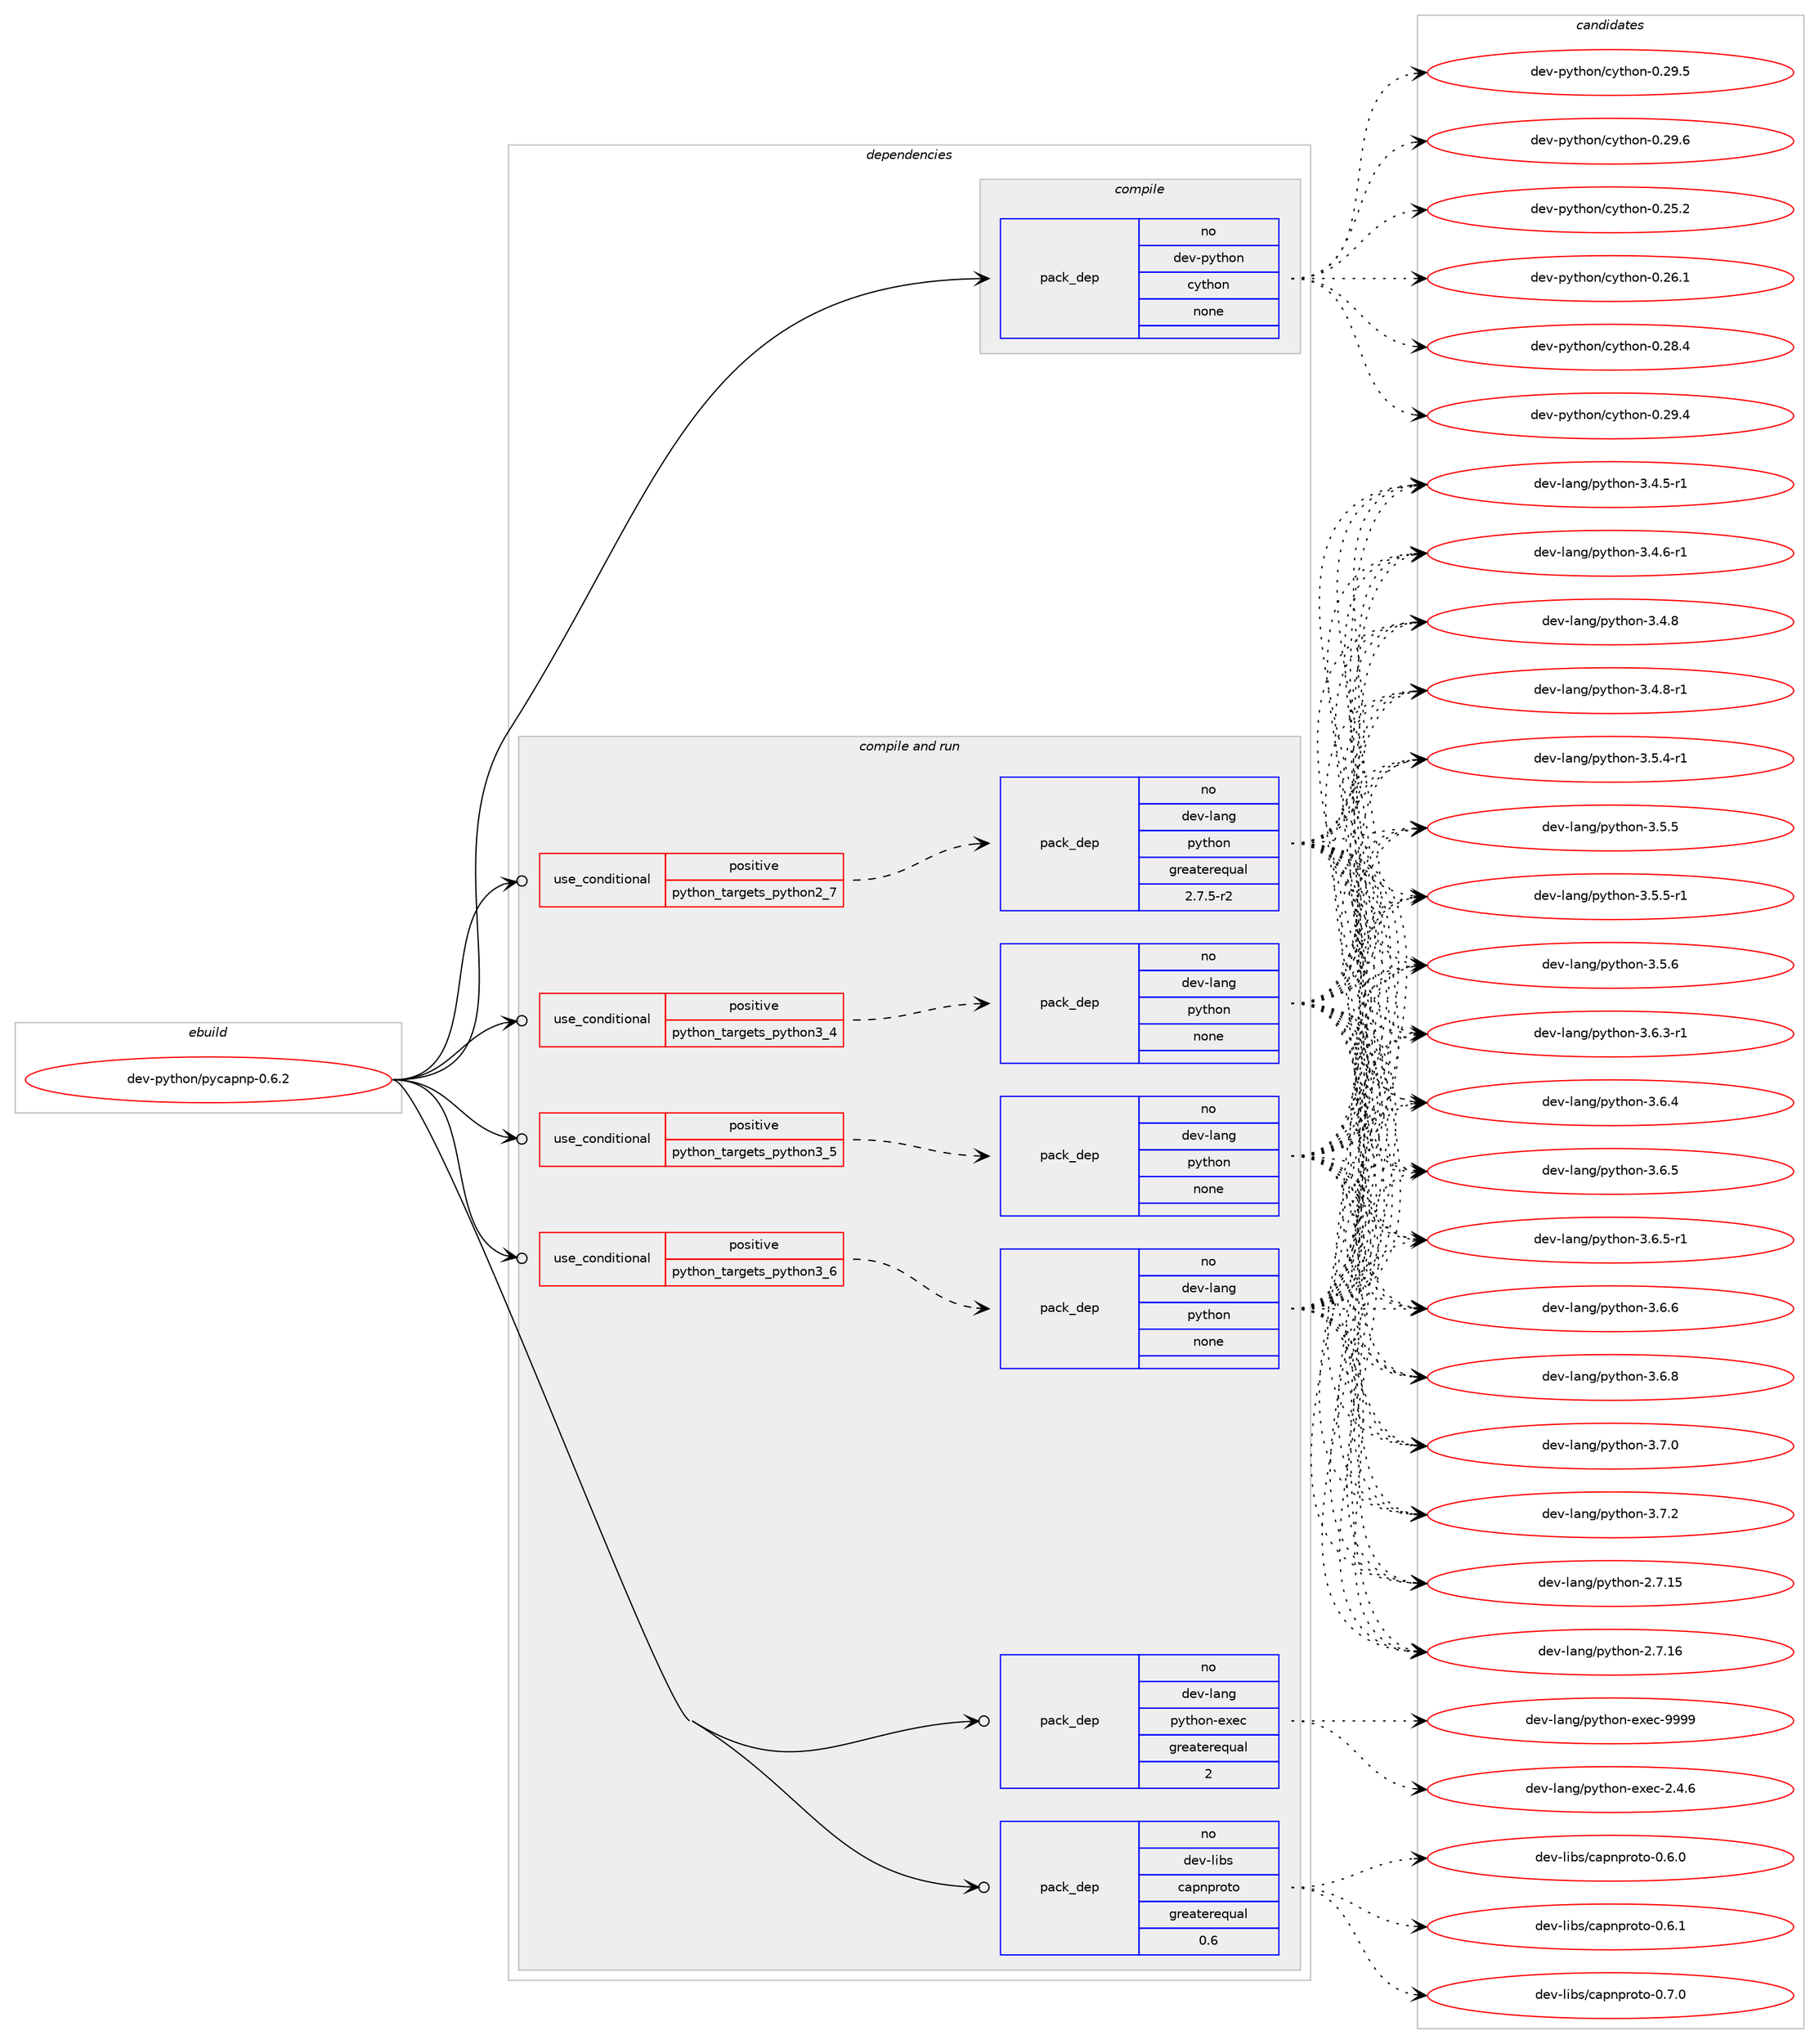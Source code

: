 digraph prolog {

# *************
# Graph options
# *************

newrank=true;
concentrate=true;
compound=true;
graph [rankdir=LR,fontname=Helvetica,fontsize=10,ranksep=1.5];#, ranksep=2.5, nodesep=0.2];
edge  [arrowhead=vee];
node  [fontname=Helvetica,fontsize=10];

# **********
# The ebuild
# **********

subgraph cluster_leftcol {
color=gray;
rank=same;
label=<<i>ebuild</i>>;
id [label="dev-python/pycapnp-0.6.2", color=red, width=4, href="../dev-python/pycapnp-0.6.2.svg"];
}

# ****************
# The dependencies
# ****************

subgraph cluster_midcol {
color=gray;
label=<<i>dependencies</i>>;
subgraph cluster_compile {
fillcolor="#eeeeee";
style=filled;
label=<<i>compile</i>>;
subgraph pack1024303 {
dependency1427945 [label=<<TABLE BORDER="0" CELLBORDER="1" CELLSPACING="0" CELLPADDING="4" WIDTH="220"><TR><TD ROWSPAN="6" CELLPADDING="30">pack_dep</TD></TR><TR><TD WIDTH="110">no</TD></TR><TR><TD>dev-python</TD></TR><TR><TD>cython</TD></TR><TR><TD>none</TD></TR><TR><TD></TD></TR></TABLE>>, shape=none, color=blue];
}
id:e -> dependency1427945:w [weight=20,style="solid",arrowhead="vee"];
}
subgraph cluster_compileandrun {
fillcolor="#eeeeee";
style=filled;
label=<<i>compile and run</i>>;
subgraph cond380328 {
dependency1427946 [label=<<TABLE BORDER="0" CELLBORDER="1" CELLSPACING="0" CELLPADDING="4"><TR><TD ROWSPAN="3" CELLPADDING="10">use_conditional</TD></TR><TR><TD>positive</TD></TR><TR><TD>python_targets_python2_7</TD></TR></TABLE>>, shape=none, color=red];
subgraph pack1024304 {
dependency1427947 [label=<<TABLE BORDER="0" CELLBORDER="1" CELLSPACING="0" CELLPADDING="4" WIDTH="220"><TR><TD ROWSPAN="6" CELLPADDING="30">pack_dep</TD></TR><TR><TD WIDTH="110">no</TD></TR><TR><TD>dev-lang</TD></TR><TR><TD>python</TD></TR><TR><TD>greaterequal</TD></TR><TR><TD>2.7.5-r2</TD></TR></TABLE>>, shape=none, color=blue];
}
dependency1427946:e -> dependency1427947:w [weight=20,style="dashed",arrowhead="vee"];
}
id:e -> dependency1427946:w [weight=20,style="solid",arrowhead="odotvee"];
subgraph cond380329 {
dependency1427948 [label=<<TABLE BORDER="0" CELLBORDER="1" CELLSPACING="0" CELLPADDING="4"><TR><TD ROWSPAN="3" CELLPADDING="10">use_conditional</TD></TR><TR><TD>positive</TD></TR><TR><TD>python_targets_python3_4</TD></TR></TABLE>>, shape=none, color=red];
subgraph pack1024305 {
dependency1427949 [label=<<TABLE BORDER="0" CELLBORDER="1" CELLSPACING="0" CELLPADDING="4" WIDTH="220"><TR><TD ROWSPAN="6" CELLPADDING="30">pack_dep</TD></TR><TR><TD WIDTH="110">no</TD></TR><TR><TD>dev-lang</TD></TR><TR><TD>python</TD></TR><TR><TD>none</TD></TR><TR><TD></TD></TR></TABLE>>, shape=none, color=blue];
}
dependency1427948:e -> dependency1427949:w [weight=20,style="dashed",arrowhead="vee"];
}
id:e -> dependency1427948:w [weight=20,style="solid",arrowhead="odotvee"];
subgraph cond380330 {
dependency1427950 [label=<<TABLE BORDER="0" CELLBORDER="1" CELLSPACING="0" CELLPADDING="4"><TR><TD ROWSPAN="3" CELLPADDING="10">use_conditional</TD></TR><TR><TD>positive</TD></TR><TR><TD>python_targets_python3_5</TD></TR></TABLE>>, shape=none, color=red];
subgraph pack1024306 {
dependency1427951 [label=<<TABLE BORDER="0" CELLBORDER="1" CELLSPACING="0" CELLPADDING="4" WIDTH="220"><TR><TD ROWSPAN="6" CELLPADDING="30">pack_dep</TD></TR><TR><TD WIDTH="110">no</TD></TR><TR><TD>dev-lang</TD></TR><TR><TD>python</TD></TR><TR><TD>none</TD></TR><TR><TD></TD></TR></TABLE>>, shape=none, color=blue];
}
dependency1427950:e -> dependency1427951:w [weight=20,style="dashed",arrowhead="vee"];
}
id:e -> dependency1427950:w [weight=20,style="solid",arrowhead="odotvee"];
subgraph cond380331 {
dependency1427952 [label=<<TABLE BORDER="0" CELLBORDER="1" CELLSPACING="0" CELLPADDING="4"><TR><TD ROWSPAN="3" CELLPADDING="10">use_conditional</TD></TR><TR><TD>positive</TD></TR><TR><TD>python_targets_python3_6</TD></TR></TABLE>>, shape=none, color=red];
subgraph pack1024307 {
dependency1427953 [label=<<TABLE BORDER="0" CELLBORDER="1" CELLSPACING="0" CELLPADDING="4" WIDTH="220"><TR><TD ROWSPAN="6" CELLPADDING="30">pack_dep</TD></TR><TR><TD WIDTH="110">no</TD></TR><TR><TD>dev-lang</TD></TR><TR><TD>python</TD></TR><TR><TD>none</TD></TR><TR><TD></TD></TR></TABLE>>, shape=none, color=blue];
}
dependency1427952:e -> dependency1427953:w [weight=20,style="dashed",arrowhead="vee"];
}
id:e -> dependency1427952:w [weight=20,style="solid",arrowhead="odotvee"];
subgraph pack1024308 {
dependency1427954 [label=<<TABLE BORDER="0" CELLBORDER="1" CELLSPACING="0" CELLPADDING="4" WIDTH="220"><TR><TD ROWSPAN="6" CELLPADDING="30">pack_dep</TD></TR><TR><TD WIDTH="110">no</TD></TR><TR><TD>dev-lang</TD></TR><TR><TD>python-exec</TD></TR><TR><TD>greaterequal</TD></TR><TR><TD>2</TD></TR></TABLE>>, shape=none, color=blue];
}
id:e -> dependency1427954:w [weight=20,style="solid",arrowhead="odotvee"];
subgraph pack1024309 {
dependency1427955 [label=<<TABLE BORDER="0" CELLBORDER="1" CELLSPACING="0" CELLPADDING="4" WIDTH="220"><TR><TD ROWSPAN="6" CELLPADDING="30">pack_dep</TD></TR><TR><TD WIDTH="110">no</TD></TR><TR><TD>dev-libs</TD></TR><TR><TD>capnproto</TD></TR><TR><TD>greaterequal</TD></TR><TR><TD>0.6</TD></TR></TABLE>>, shape=none, color=blue];
}
id:e -> dependency1427955:w [weight=20,style="solid",arrowhead="odotvee"];
}
subgraph cluster_run {
fillcolor="#eeeeee";
style=filled;
label=<<i>run</i>>;
}
}

# **************
# The candidates
# **************

subgraph cluster_choices {
rank=same;
color=gray;
label=<<i>candidates</i>>;

subgraph choice1024303 {
color=black;
nodesep=1;
choice10010111845112121116104111110479912111610411111045484650534650 [label="dev-python/cython-0.25.2", color=red, width=4,href="../dev-python/cython-0.25.2.svg"];
choice10010111845112121116104111110479912111610411111045484650544649 [label="dev-python/cython-0.26.1", color=red, width=4,href="../dev-python/cython-0.26.1.svg"];
choice10010111845112121116104111110479912111610411111045484650564652 [label="dev-python/cython-0.28.4", color=red, width=4,href="../dev-python/cython-0.28.4.svg"];
choice10010111845112121116104111110479912111610411111045484650574652 [label="dev-python/cython-0.29.4", color=red, width=4,href="../dev-python/cython-0.29.4.svg"];
choice10010111845112121116104111110479912111610411111045484650574653 [label="dev-python/cython-0.29.5", color=red, width=4,href="../dev-python/cython-0.29.5.svg"];
choice10010111845112121116104111110479912111610411111045484650574654 [label="dev-python/cython-0.29.6", color=red, width=4,href="../dev-python/cython-0.29.6.svg"];
dependency1427945:e -> choice10010111845112121116104111110479912111610411111045484650534650:w [style=dotted,weight="100"];
dependency1427945:e -> choice10010111845112121116104111110479912111610411111045484650544649:w [style=dotted,weight="100"];
dependency1427945:e -> choice10010111845112121116104111110479912111610411111045484650564652:w [style=dotted,weight="100"];
dependency1427945:e -> choice10010111845112121116104111110479912111610411111045484650574652:w [style=dotted,weight="100"];
dependency1427945:e -> choice10010111845112121116104111110479912111610411111045484650574653:w [style=dotted,weight="100"];
dependency1427945:e -> choice10010111845112121116104111110479912111610411111045484650574654:w [style=dotted,weight="100"];
}
subgraph choice1024304 {
color=black;
nodesep=1;
choice10010111845108971101034711212111610411111045504655464953 [label="dev-lang/python-2.7.15", color=red, width=4,href="../dev-lang/python-2.7.15.svg"];
choice10010111845108971101034711212111610411111045504655464954 [label="dev-lang/python-2.7.16", color=red, width=4,href="../dev-lang/python-2.7.16.svg"];
choice1001011184510897110103471121211161041111104551465246534511449 [label="dev-lang/python-3.4.5-r1", color=red, width=4,href="../dev-lang/python-3.4.5-r1.svg"];
choice1001011184510897110103471121211161041111104551465246544511449 [label="dev-lang/python-3.4.6-r1", color=red, width=4,href="../dev-lang/python-3.4.6-r1.svg"];
choice100101118451089711010347112121116104111110455146524656 [label="dev-lang/python-3.4.8", color=red, width=4,href="../dev-lang/python-3.4.8.svg"];
choice1001011184510897110103471121211161041111104551465246564511449 [label="dev-lang/python-3.4.8-r1", color=red, width=4,href="../dev-lang/python-3.4.8-r1.svg"];
choice1001011184510897110103471121211161041111104551465346524511449 [label="dev-lang/python-3.5.4-r1", color=red, width=4,href="../dev-lang/python-3.5.4-r1.svg"];
choice100101118451089711010347112121116104111110455146534653 [label="dev-lang/python-3.5.5", color=red, width=4,href="../dev-lang/python-3.5.5.svg"];
choice1001011184510897110103471121211161041111104551465346534511449 [label="dev-lang/python-3.5.5-r1", color=red, width=4,href="../dev-lang/python-3.5.5-r1.svg"];
choice100101118451089711010347112121116104111110455146534654 [label="dev-lang/python-3.5.6", color=red, width=4,href="../dev-lang/python-3.5.6.svg"];
choice1001011184510897110103471121211161041111104551465446514511449 [label="dev-lang/python-3.6.3-r1", color=red, width=4,href="../dev-lang/python-3.6.3-r1.svg"];
choice100101118451089711010347112121116104111110455146544652 [label="dev-lang/python-3.6.4", color=red, width=4,href="../dev-lang/python-3.6.4.svg"];
choice100101118451089711010347112121116104111110455146544653 [label="dev-lang/python-3.6.5", color=red, width=4,href="../dev-lang/python-3.6.5.svg"];
choice1001011184510897110103471121211161041111104551465446534511449 [label="dev-lang/python-3.6.5-r1", color=red, width=4,href="../dev-lang/python-3.6.5-r1.svg"];
choice100101118451089711010347112121116104111110455146544654 [label="dev-lang/python-3.6.6", color=red, width=4,href="../dev-lang/python-3.6.6.svg"];
choice100101118451089711010347112121116104111110455146544656 [label="dev-lang/python-3.6.8", color=red, width=4,href="../dev-lang/python-3.6.8.svg"];
choice100101118451089711010347112121116104111110455146554648 [label="dev-lang/python-3.7.0", color=red, width=4,href="../dev-lang/python-3.7.0.svg"];
choice100101118451089711010347112121116104111110455146554650 [label="dev-lang/python-3.7.2", color=red, width=4,href="../dev-lang/python-3.7.2.svg"];
dependency1427947:e -> choice10010111845108971101034711212111610411111045504655464953:w [style=dotted,weight="100"];
dependency1427947:e -> choice10010111845108971101034711212111610411111045504655464954:w [style=dotted,weight="100"];
dependency1427947:e -> choice1001011184510897110103471121211161041111104551465246534511449:w [style=dotted,weight="100"];
dependency1427947:e -> choice1001011184510897110103471121211161041111104551465246544511449:w [style=dotted,weight="100"];
dependency1427947:e -> choice100101118451089711010347112121116104111110455146524656:w [style=dotted,weight="100"];
dependency1427947:e -> choice1001011184510897110103471121211161041111104551465246564511449:w [style=dotted,weight="100"];
dependency1427947:e -> choice1001011184510897110103471121211161041111104551465346524511449:w [style=dotted,weight="100"];
dependency1427947:e -> choice100101118451089711010347112121116104111110455146534653:w [style=dotted,weight="100"];
dependency1427947:e -> choice1001011184510897110103471121211161041111104551465346534511449:w [style=dotted,weight="100"];
dependency1427947:e -> choice100101118451089711010347112121116104111110455146534654:w [style=dotted,weight="100"];
dependency1427947:e -> choice1001011184510897110103471121211161041111104551465446514511449:w [style=dotted,weight="100"];
dependency1427947:e -> choice100101118451089711010347112121116104111110455146544652:w [style=dotted,weight="100"];
dependency1427947:e -> choice100101118451089711010347112121116104111110455146544653:w [style=dotted,weight="100"];
dependency1427947:e -> choice1001011184510897110103471121211161041111104551465446534511449:w [style=dotted,weight="100"];
dependency1427947:e -> choice100101118451089711010347112121116104111110455146544654:w [style=dotted,weight="100"];
dependency1427947:e -> choice100101118451089711010347112121116104111110455146544656:w [style=dotted,weight="100"];
dependency1427947:e -> choice100101118451089711010347112121116104111110455146554648:w [style=dotted,weight="100"];
dependency1427947:e -> choice100101118451089711010347112121116104111110455146554650:w [style=dotted,weight="100"];
}
subgraph choice1024305 {
color=black;
nodesep=1;
choice10010111845108971101034711212111610411111045504655464953 [label="dev-lang/python-2.7.15", color=red, width=4,href="../dev-lang/python-2.7.15.svg"];
choice10010111845108971101034711212111610411111045504655464954 [label="dev-lang/python-2.7.16", color=red, width=4,href="../dev-lang/python-2.7.16.svg"];
choice1001011184510897110103471121211161041111104551465246534511449 [label="dev-lang/python-3.4.5-r1", color=red, width=4,href="../dev-lang/python-3.4.5-r1.svg"];
choice1001011184510897110103471121211161041111104551465246544511449 [label="dev-lang/python-3.4.6-r1", color=red, width=4,href="../dev-lang/python-3.4.6-r1.svg"];
choice100101118451089711010347112121116104111110455146524656 [label="dev-lang/python-3.4.8", color=red, width=4,href="../dev-lang/python-3.4.8.svg"];
choice1001011184510897110103471121211161041111104551465246564511449 [label="dev-lang/python-3.4.8-r1", color=red, width=4,href="../dev-lang/python-3.4.8-r1.svg"];
choice1001011184510897110103471121211161041111104551465346524511449 [label="dev-lang/python-3.5.4-r1", color=red, width=4,href="../dev-lang/python-3.5.4-r1.svg"];
choice100101118451089711010347112121116104111110455146534653 [label="dev-lang/python-3.5.5", color=red, width=4,href="../dev-lang/python-3.5.5.svg"];
choice1001011184510897110103471121211161041111104551465346534511449 [label="dev-lang/python-3.5.5-r1", color=red, width=4,href="../dev-lang/python-3.5.5-r1.svg"];
choice100101118451089711010347112121116104111110455146534654 [label="dev-lang/python-3.5.6", color=red, width=4,href="../dev-lang/python-3.5.6.svg"];
choice1001011184510897110103471121211161041111104551465446514511449 [label="dev-lang/python-3.6.3-r1", color=red, width=4,href="../dev-lang/python-3.6.3-r1.svg"];
choice100101118451089711010347112121116104111110455146544652 [label="dev-lang/python-3.6.4", color=red, width=4,href="../dev-lang/python-3.6.4.svg"];
choice100101118451089711010347112121116104111110455146544653 [label="dev-lang/python-3.6.5", color=red, width=4,href="../dev-lang/python-3.6.5.svg"];
choice1001011184510897110103471121211161041111104551465446534511449 [label="dev-lang/python-3.6.5-r1", color=red, width=4,href="../dev-lang/python-3.6.5-r1.svg"];
choice100101118451089711010347112121116104111110455146544654 [label="dev-lang/python-3.6.6", color=red, width=4,href="../dev-lang/python-3.6.6.svg"];
choice100101118451089711010347112121116104111110455146544656 [label="dev-lang/python-3.6.8", color=red, width=4,href="../dev-lang/python-3.6.8.svg"];
choice100101118451089711010347112121116104111110455146554648 [label="dev-lang/python-3.7.0", color=red, width=4,href="../dev-lang/python-3.7.0.svg"];
choice100101118451089711010347112121116104111110455146554650 [label="dev-lang/python-3.7.2", color=red, width=4,href="../dev-lang/python-3.7.2.svg"];
dependency1427949:e -> choice10010111845108971101034711212111610411111045504655464953:w [style=dotted,weight="100"];
dependency1427949:e -> choice10010111845108971101034711212111610411111045504655464954:w [style=dotted,weight="100"];
dependency1427949:e -> choice1001011184510897110103471121211161041111104551465246534511449:w [style=dotted,weight="100"];
dependency1427949:e -> choice1001011184510897110103471121211161041111104551465246544511449:w [style=dotted,weight="100"];
dependency1427949:e -> choice100101118451089711010347112121116104111110455146524656:w [style=dotted,weight="100"];
dependency1427949:e -> choice1001011184510897110103471121211161041111104551465246564511449:w [style=dotted,weight="100"];
dependency1427949:e -> choice1001011184510897110103471121211161041111104551465346524511449:w [style=dotted,weight="100"];
dependency1427949:e -> choice100101118451089711010347112121116104111110455146534653:w [style=dotted,weight="100"];
dependency1427949:e -> choice1001011184510897110103471121211161041111104551465346534511449:w [style=dotted,weight="100"];
dependency1427949:e -> choice100101118451089711010347112121116104111110455146534654:w [style=dotted,weight="100"];
dependency1427949:e -> choice1001011184510897110103471121211161041111104551465446514511449:w [style=dotted,weight="100"];
dependency1427949:e -> choice100101118451089711010347112121116104111110455146544652:w [style=dotted,weight="100"];
dependency1427949:e -> choice100101118451089711010347112121116104111110455146544653:w [style=dotted,weight="100"];
dependency1427949:e -> choice1001011184510897110103471121211161041111104551465446534511449:w [style=dotted,weight="100"];
dependency1427949:e -> choice100101118451089711010347112121116104111110455146544654:w [style=dotted,weight="100"];
dependency1427949:e -> choice100101118451089711010347112121116104111110455146544656:w [style=dotted,weight="100"];
dependency1427949:e -> choice100101118451089711010347112121116104111110455146554648:w [style=dotted,weight="100"];
dependency1427949:e -> choice100101118451089711010347112121116104111110455146554650:w [style=dotted,weight="100"];
}
subgraph choice1024306 {
color=black;
nodesep=1;
choice10010111845108971101034711212111610411111045504655464953 [label="dev-lang/python-2.7.15", color=red, width=4,href="../dev-lang/python-2.7.15.svg"];
choice10010111845108971101034711212111610411111045504655464954 [label="dev-lang/python-2.7.16", color=red, width=4,href="../dev-lang/python-2.7.16.svg"];
choice1001011184510897110103471121211161041111104551465246534511449 [label="dev-lang/python-3.4.5-r1", color=red, width=4,href="../dev-lang/python-3.4.5-r1.svg"];
choice1001011184510897110103471121211161041111104551465246544511449 [label="dev-lang/python-3.4.6-r1", color=red, width=4,href="../dev-lang/python-3.4.6-r1.svg"];
choice100101118451089711010347112121116104111110455146524656 [label="dev-lang/python-3.4.8", color=red, width=4,href="../dev-lang/python-3.4.8.svg"];
choice1001011184510897110103471121211161041111104551465246564511449 [label="dev-lang/python-3.4.8-r1", color=red, width=4,href="../dev-lang/python-3.4.8-r1.svg"];
choice1001011184510897110103471121211161041111104551465346524511449 [label="dev-lang/python-3.5.4-r1", color=red, width=4,href="../dev-lang/python-3.5.4-r1.svg"];
choice100101118451089711010347112121116104111110455146534653 [label="dev-lang/python-3.5.5", color=red, width=4,href="../dev-lang/python-3.5.5.svg"];
choice1001011184510897110103471121211161041111104551465346534511449 [label="dev-lang/python-3.5.5-r1", color=red, width=4,href="../dev-lang/python-3.5.5-r1.svg"];
choice100101118451089711010347112121116104111110455146534654 [label="dev-lang/python-3.5.6", color=red, width=4,href="../dev-lang/python-3.5.6.svg"];
choice1001011184510897110103471121211161041111104551465446514511449 [label="dev-lang/python-3.6.3-r1", color=red, width=4,href="../dev-lang/python-3.6.3-r1.svg"];
choice100101118451089711010347112121116104111110455146544652 [label="dev-lang/python-3.6.4", color=red, width=4,href="../dev-lang/python-3.6.4.svg"];
choice100101118451089711010347112121116104111110455146544653 [label="dev-lang/python-3.6.5", color=red, width=4,href="../dev-lang/python-3.6.5.svg"];
choice1001011184510897110103471121211161041111104551465446534511449 [label="dev-lang/python-3.6.5-r1", color=red, width=4,href="../dev-lang/python-3.6.5-r1.svg"];
choice100101118451089711010347112121116104111110455146544654 [label="dev-lang/python-3.6.6", color=red, width=4,href="../dev-lang/python-3.6.6.svg"];
choice100101118451089711010347112121116104111110455146544656 [label="dev-lang/python-3.6.8", color=red, width=4,href="../dev-lang/python-3.6.8.svg"];
choice100101118451089711010347112121116104111110455146554648 [label="dev-lang/python-3.7.0", color=red, width=4,href="../dev-lang/python-3.7.0.svg"];
choice100101118451089711010347112121116104111110455146554650 [label="dev-lang/python-3.7.2", color=red, width=4,href="../dev-lang/python-3.7.2.svg"];
dependency1427951:e -> choice10010111845108971101034711212111610411111045504655464953:w [style=dotted,weight="100"];
dependency1427951:e -> choice10010111845108971101034711212111610411111045504655464954:w [style=dotted,weight="100"];
dependency1427951:e -> choice1001011184510897110103471121211161041111104551465246534511449:w [style=dotted,weight="100"];
dependency1427951:e -> choice1001011184510897110103471121211161041111104551465246544511449:w [style=dotted,weight="100"];
dependency1427951:e -> choice100101118451089711010347112121116104111110455146524656:w [style=dotted,weight="100"];
dependency1427951:e -> choice1001011184510897110103471121211161041111104551465246564511449:w [style=dotted,weight="100"];
dependency1427951:e -> choice1001011184510897110103471121211161041111104551465346524511449:w [style=dotted,weight="100"];
dependency1427951:e -> choice100101118451089711010347112121116104111110455146534653:w [style=dotted,weight="100"];
dependency1427951:e -> choice1001011184510897110103471121211161041111104551465346534511449:w [style=dotted,weight="100"];
dependency1427951:e -> choice100101118451089711010347112121116104111110455146534654:w [style=dotted,weight="100"];
dependency1427951:e -> choice1001011184510897110103471121211161041111104551465446514511449:w [style=dotted,weight="100"];
dependency1427951:e -> choice100101118451089711010347112121116104111110455146544652:w [style=dotted,weight="100"];
dependency1427951:e -> choice100101118451089711010347112121116104111110455146544653:w [style=dotted,weight="100"];
dependency1427951:e -> choice1001011184510897110103471121211161041111104551465446534511449:w [style=dotted,weight="100"];
dependency1427951:e -> choice100101118451089711010347112121116104111110455146544654:w [style=dotted,weight="100"];
dependency1427951:e -> choice100101118451089711010347112121116104111110455146544656:w [style=dotted,weight="100"];
dependency1427951:e -> choice100101118451089711010347112121116104111110455146554648:w [style=dotted,weight="100"];
dependency1427951:e -> choice100101118451089711010347112121116104111110455146554650:w [style=dotted,weight="100"];
}
subgraph choice1024307 {
color=black;
nodesep=1;
choice10010111845108971101034711212111610411111045504655464953 [label="dev-lang/python-2.7.15", color=red, width=4,href="../dev-lang/python-2.7.15.svg"];
choice10010111845108971101034711212111610411111045504655464954 [label="dev-lang/python-2.7.16", color=red, width=4,href="../dev-lang/python-2.7.16.svg"];
choice1001011184510897110103471121211161041111104551465246534511449 [label="dev-lang/python-3.4.5-r1", color=red, width=4,href="../dev-lang/python-3.4.5-r1.svg"];
choice1001011184510897110103471121211161041111104551465246544511449 [label="dev-lang/python-3.4.6-r1", color=red, width=4,href="../dev-lang/python-3.4.6-r1.svg"];
choice100101118451089711010347112121116104111110455146524656 [label="dev-lang/python-3.4.8", color=red, width=4,href="../dev-lang/python-3.4.8.svg"];
choice1001011184510897110103471121211161041111104551465246564511449 [label="dev-lang/python-3.4.8-r1", color=red, width=4,href="../dev-lang/python-3.4.8-r1.svg"];
choice1001011184510897110103471121211161041111104551465346524511449 [label="dev-lang/python-3.5.4-r1", color=red, width=4,href="../dev-lang/python-3.5.4-r1.svg"];
choice100101118451089711010347112121116104111110455146534653 [label="dev-lang/python-3.5.5", color=red, width=4,href="../dev-lang/python-3.5.5.svg"];
choice1001011184510897110103471121211161041111104551465346534511449 [label="dev-lang/python-3.5.5-r1", color=red, width=4,href="../dev-lang/python-3.5.5-r1.svg"];
choice100101118451089711010347112121116104111110455146534654 [label="dev-lang/python-3.5.6", color=red, width=4,href="../dev-lang/python-3.5.6.svg"];
choice1001011184510897110103471121211161041111104551465446514511449 [label="dev-lang/python-3.6.3-r1", color=red, width=4,href="../dev-lang/python-3.6.3-r1.svg"];
choice100101118451089711010347112121116104111110455146544652 [label="dev-lang/python-3.6.4", color=red, width=4,href="../dev-lang/python-3.6.4.svg"];
choice100101118451089711010347112121116104111110455146544653 [label="dev-lang/python-3.6.5", color=red, width=4,href="../dev-lang/python-3.6.5.svg"];
choice1001011184510897110103471121211161041111104551465446534511449 [label="dev-lang/python-3.6.5-r1", color=red, width=4,href="../dev-lang/python-3.6.5-r1.svg"];
choice100101118451089711010347112121116104111110455146544654 [label="dev-lang/python-3.6.6", color=red, width=4,href="../dev-lang/python-3.6.6.svg"];
choice100101118451089711010347112121116104111110455146544656 [label="dev-lang/python-3.6.8", color=red, width=4,href="../dev-lang/python-3.6.8.svg"];
choice100101118451089711010347112121116104111110455146554648 [label="dev-lang/python-3.7.0", color=red, width=4,href="../dev-lang/python-3.7.0.svg"];
choice100101118451089711010347112121116104111110455146554650 [label="dev-lang/python-3.7.2", color=red, width=4,href="../dev-lang/python-3.7.2.svg"];
dependency1427953:e -> choice10010111845108971101034711212111610411111045504655464953:w [style=dotted,weight="100"];
dependency1427953:e -> choice10010111845108971101034711212111610411111045504655464954:w [style=dotted,weight="100"];
dependency1427953:e -> choice1001011184510897110103471121211161041111104551465246534511449:w [style=dotted,weight="100"];
dependency1427953:e -> choice1001011184510897110103471121211161041111104551465246544511449:w [style=dotted,weight="100"];
dependency1427953:e -> choice100101118451089711010347112121116104111110455146524656:w [style=dotted,weight="100"];
dependency1427953:e -> choice1001011184510897110103471121211161041111104551465246564511449:w [style=dotted,weight="100"];
dependency1427953:e -> choice1001011184510897110103471121211161041111104551465346524511449:w [style=dotted,weight="100"];
dependency1427953:e -> choice100101118451089711010347112121116104111110455146534653:w [style=dotted,weight="100"];
dependency1427953:e -> choice1001011184510897110103471121211161041111104551465346534511449:w [style=dotted,weight="100"];
dependency1427953:e -> choice100101118451089711010347112121116104111110455146534654:w [style=dotted,weight="100"];
dependency1427953:e -> choice1001011184510897110103471121211161041111104551465446514511449:w [style=dotted,weight="100"];
dependency1427953:e -> choice100101118451089711010347112121116104111110455146544652:w [style=dotted,weight="100"];
dependency1427953:e -> choice100101118451089711010347112121116104111110455146544653:w [style=dotted,weight="100"];
dependency1427953:e -> choice1001011184510897110103471121211161041111104551465446534511449:w [style=dotted,weight="100"];
dependency1427953:e -> choice100101118451089711010347112121116104111110455146544654:w [style=dotted,weight="100"];
dependency1427953:e -> choice100101118451089711010347112121116104111110455146544656:w [style=dotted,weight="100"];
dependency1427953:e -> choice100101118451089711010347112121116104111110455146554648:w [style=dotted,weight="100"];
dependency1427953:e -> choice100101118451089711010347112121116104111110455146554650:w [style=dotted,weight="100"];
}
subgraph choice1024308 {
color=black;
nodesep=1;
choice1001011184510897110103471121211161041111104510112010199455046524654 [label="dev-lang/python-exec-2.4.6", color=red, width=4,href="../dev-lang/python-exec-2.4.6.svg"];
choice10010111845108971101034711212111610411111045101120101994557575757 [label="dev-lang/python-exec-9999", color=red, width=4,href="../dev-lang/python-exec-9999.svg"];
dependency1427954:e -> choice1001011184510897110103471121211161041111104510112010199455046524654:w [style=dotted,weight="100"];
dependency1427954:e -> choice10010111845108971101034711212111610411111045101120101994557575757:w [style=dotted,weight="100"];
}
subgraph choice1024309 {
color=black;
nodesep=1;
choice1001011184510810598115479997112110112114111116111454846544648 [label="dev-libs/capnproto-0.6.0", color=red, width=4,href="../dev-libs/capnproto-0.6.0.svg"];
choice1001011184510810598115479997112110112114111116111454846544649 [label="dev-libs/capnproto-0.6.1", color=red, width=4,href="../dev-libs/capnproto-0.6.1.svg"];
choice1001011184510810598115479997112110112114111116111454846554648 [label="dev-libs/capnproto-0.7.0", color=red, width=4,href="../dev-libs/capnproto-0.7.0.svg"];
dependency1427955:e -> choice1001011184510810598115479997112110112114111116111454846544648:w [style=dotted,weight="100"];
dependency1427955:e -> choice1001011184510810598115479997112110112114111116111454846544649:w [style=dotted,weight="100"];
dependency1427955:e -> choice1001011184510810598115479997112110112114111116111454846554648:w [style=dotted,weight="100"];
}
}

}
